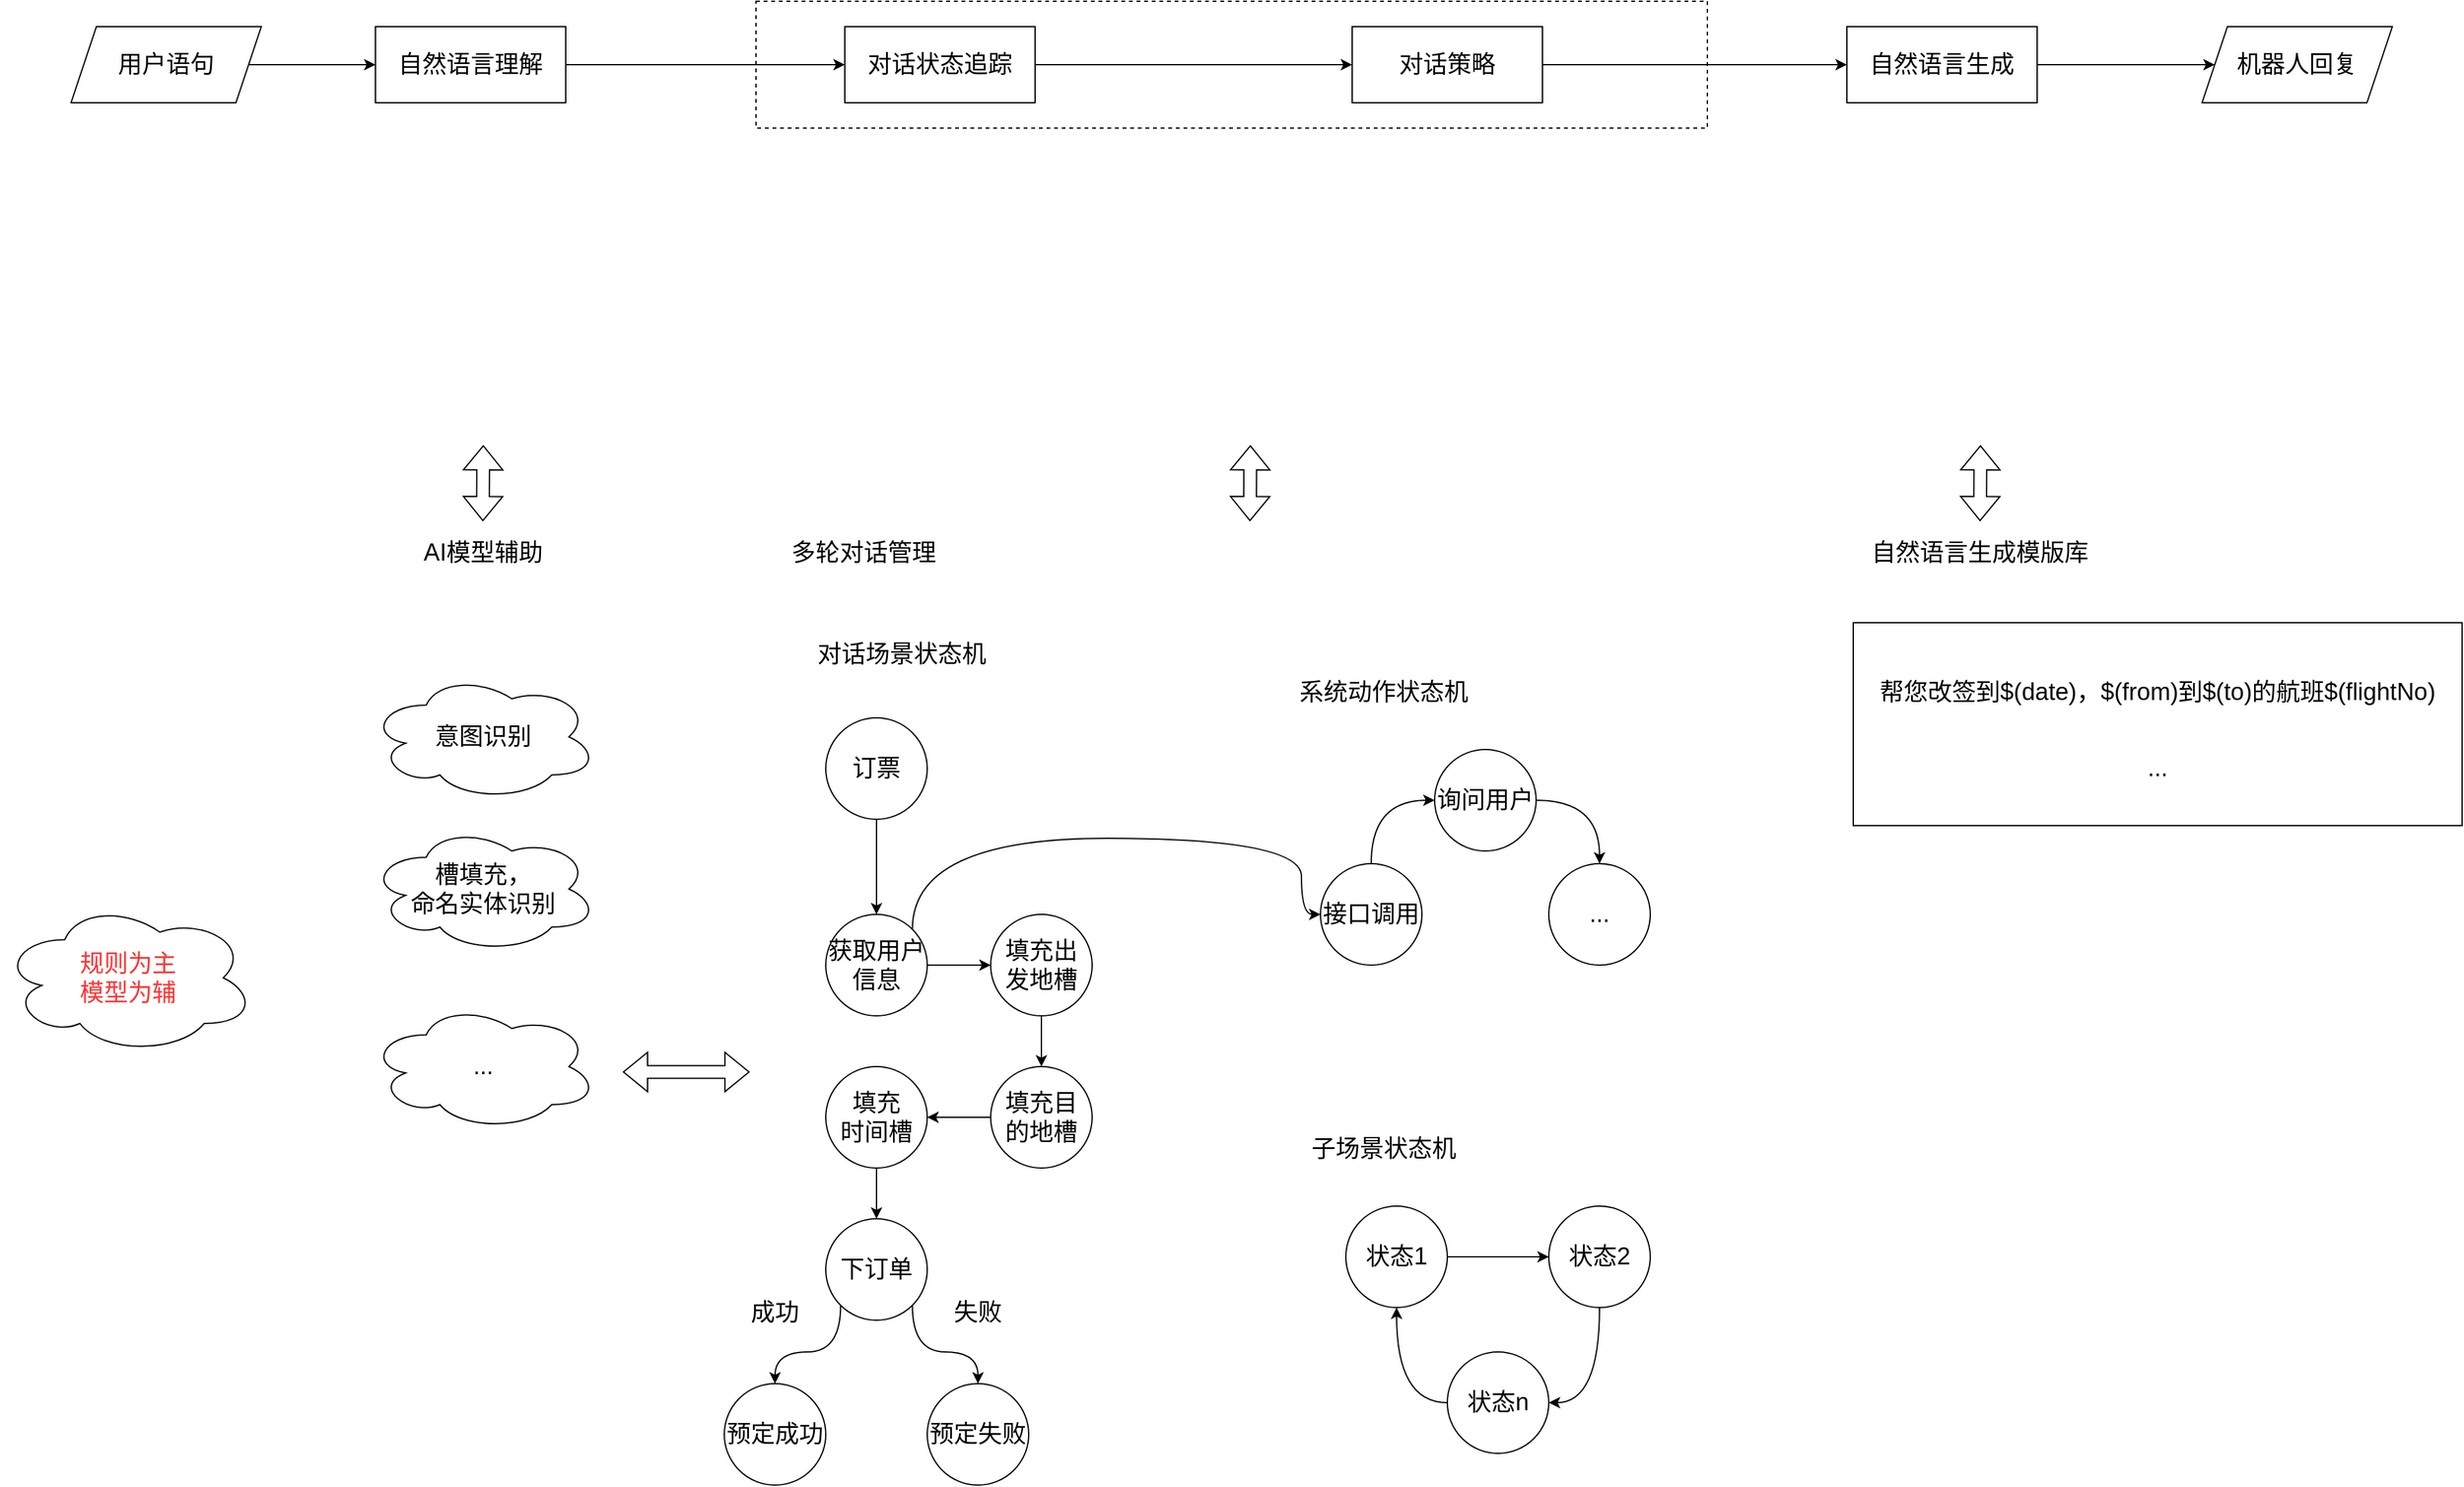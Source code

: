 <mxfile version="16.0.3" type="github">
  <diagram id="rdF5DC8ADCqOEM-56Y4E" name="第 1 页">
    <mxGraphModel dx="2719" dy="1290" grid="1" gridSize="10" guides="1" tooltips="1" connect="1" arrows="1" fold="1" page="1" pageScale="1" pageWidth="827" pageHeight="1169" math="0" shadow="0">
      <root>
        <mxCell id="0" />
        <mxCell id="1" parent="0" />
        <mxCell id="FymUpO2ddn1shdIVuSi2-87" style="edgeStyle=orthogonalEdgeStyle;curved=1;rounded=0;orthogonalLoop=1;jettySize=auto;html=1;exitX=0.5;exitY=1;exitDx=0;exitDy=0;entryX=0.5;entryY=0;entryDx=0;entryDy=0;fontSize=19;fontColor=#000000;" edge="1" parent="1" source="FymUpO2ddn1shdIVuSi2-1" target="FymUpO2ddn1shdIVuSi2-85">
          <mxGeometry relative="1" as="geometry" />
        </mxCell>
        <mxCell id="FymUpO2ddn1shdIVuSi2-1" value="&lt;span style=&quot;font-size: 19px&quot;&gt;订票&lt;/span&gt;" style="ellipse;whiteSpace=wrap;html=1;aspect=fixed;" vertex="1" parent="1">
          <mxGeometry x="565" y="695" width="80" height="80" as="geometry" />
        </mxCell>
        <mxCell id="FymUpO2ddn1shdIVuSi2-7" style="edgeStyle=orthogonalEdgeStyle;curved=1;rounded=0;orthogonalLoop=1;jettySize=auto;html=1;exitX=0.5;exitY=1;exitDx=0;exitDy=0;entryX=0.5;entryY=0;entryDx=0;entryDy=0;fontSize=19;" edge="1" parent="1" source="FymUpO2ddn1shdIVuSi2-3" target="FymUpO2ddn1shdIVuSi2-4">
          <mxGeometry relative="1" as="geometry" />
        </mxCell>
        <mxCell id="FymUpO2ddn1shdIVuSi2-3" value="&lt;span style=&quot;font-size: 19px&quot;&gt;填充出&lt;br&gt;发地槽&lt;/span&gt;" style="ellipse;whiteSpace=wrap;html=1;aspect=fixed;" vertex="1" parent="1">
          <mxGeometry x="695" y="850" width="80" height="80" as="geometry" />
        </mxCell>
        <mxCell id="FymUpO2ddn1shdIVuSi2-8" style="edgeStyle=orthogonalEdgeStyle;curved=1;rounded=0;orthogonalLoop=1;jettySize=auto;html=1;exitX=0;exitY=0.5;exitDx=0;exitDy=0;entryX=1;entryY=0.5;entryDx=0;entryDy=0;fontSize=19;" edge="1" parent="1" source="FymUpO2ddn1shdIVuSi2-4" target="FymUpO2ddn1shdIVuSi2-5">
          <mxGeometry relative="1" as="geometry" />
        </mxCell>
        <mxCell id="FymUpO2ddn1shdIVuSi2-4" value="&lt;span style=&quot;font-size: 19px&quot;&gt;填充目&lt;br&gt;的地槽&lt;/span&gt;" style="ellipse;whiteSpace=wrap;html=1;aspect=fixed;" vertex="1" parent="1">
          <mxGeometry x="695" y="970" width="80" height="80" as="geometry" />
        </mxCell>
        <mxCell id="FymUpO2ddn1shdIVuSi2-86" style="edgeStyle=orthogonalEdgeStyle;curved=1;rounded=0;orthogonalLoop=1;jettySize=auto;html=1;exitX=0.5;exitY=1;exitDx=0;exitDy=0;entryX=0.5;entryY=0;entryDx=0;entryDy=0;fontSize=19;fontColor=#000000;" edge="1" parent="1" source="FymUpO2ddn1shdIVuSi2-5" target="FymUpO2ddn1shdIVuSi2-77">
          <mxGeometry relative="1" as="geometry" />
        </mxCell>
        <mxCell id="FymUpO2ddn1shdIVuSi2-5" value="&lt;span style=&quot;font-size: 19px&quot;&gt;填充&lt;br&gt;时间槽&lt;/span&gt;" style="ellipse;whiteSpace=wrap;html=1;aspect=fixed;" vertex="1" parent="1">
          <mxGeometry x="565" y="970" width="80" height="80" as="geometry" />
        </mxCell>
        <mxCell id="FymUpO2ddn1shdIVuSi2-17" style="edgeStyle=orthogonalEdgeStyle;curved=1;rounded=0;orthogonalLoop=1;jettySize=auto;html=1;exitX=0.5;exitY=0;exitDx=0;exitDy=0;entryX=0;entryY=0.5;entryDx=0;entryDy=0;fontSize=19;" edge="1" parent="1" source="FymUpO2ddn1shdIVuSi2-10" target="FymUpO2ddn1shdIVuSi2-16">
          <mxGeometry relative="1" as="geometry" />
        </mxCell>
        <mxCell id="FymUpO2ddn1shdIVuSi2-10" value="&lt;span style=&quot;font-size: 19px&quot;&gt;接口调用&lt;/span&gt;" style="ellipse;whiteSpace=wrap;html=1;aspect=fixed;" vertex="1" parent="1">
          <mxGeometry x="955" y="810" width="80" height="80" as="geometry" />
        </mxCell>
        <mxCell id="FymUpO2ddn1shdIVuSi2-11" value="&lt;font style=&quot;font-size: 19px&quot;&gt;...&lt;/font&gt;" style="ellipse;whiteSpace=wrap;html=1;aspect=fixed;" vertex="1" parent="1">
          <mxGeometry x="1135" y="810" width="80" height="80" as="geometry" />
        </mxCell>
        <mxCell id="FymUpO2ddn1shdIVuSi2-18" style="edgeStyle=orthogonalEdgeStyle;curved=1;rounded=0;orthogonalLoop=1;jettySize=auto;html=1;exitX=1;exitY=0.5;exitDx=0;exitDy=0;fontSize=19;" edge="1" parent="1" source="FymUpO2ddn1shdIVuSi2-16" target="FymUpO2ddn1shdIVuSi2-11">
          <mxGeometry relative="1" as="geometry" />
        </mxCell>
        <mxCell id="FymUpO2ddn1shdIVuSi2-16" value="&lt;span style=&quot;font-size: 19px&quot;&gt;询问用户&lt;/span&gt;" style="ellipse;whiteSpace=wrap;html=1;aspect=fixed;" vertex="1" parent="1">
          <mxGeometry x="1045" y="720" width="80" height="80" as="geometry" />
        </mxCell>
        <mxCell id="FymUpO2ddn1shdIVuSi2-20" value="系统动作状态机" style="text;html=1;strokeColor=none;fillColor=none;align=center;verticalAlign=middle;whiteSpace=wrap;rounded=0;dashed=1;fontSize=19;" vertex="1" parent="1">
          <mxGeometry x="935" y="660" width="140" height="30" as="geometry" />
        </mxCell>
        <mxCell id="FymUpO2ddn1shdIVuSi2-21" value="对话场景状态机" style="text;html=1;strokeColor=none;fillColor=none;align=center;verticalAlign=middle;whiteSpace=wrap;rounded=0;dashed=1;fontSize=19;" vertex="1" parent="1">
          <mxGeometry x="555" y="630" width="140" height="30" as="geometry" />
        </mxCell>
        <mxCell id="FymUpO2ddn1shdIVuSi2-29" style="edgeStyle=orthogonalEdgeStyle;curved=1;rounded=0;orthogonalLoop=1;jettySize=auto;html=1;exitX=1;exitY=0.5;exitDx=0;exitDy=0;fontSize=19;" edge="1" parent="1" source="FymUpO2ddn1shdIVuSi2-25" target="FymUpO2ddn1shdIVuSi2-27">
          <mxGeometry relative="1" as="geometry" />
        </mxCell>
        <mxCell id="FymUpO2ddn1shdIVuSi2-25" value="&lt;span style=&quot;font-size: 19px&quot;&gt;状态1&lt;/span&gt;" style="ellipse;whiteSpace=wrap;html=1;aspect=fixed;" vertex="1" parent="1">
          <mxGeometry x="975" y="1080" width="80" height="80" as="geometry" />
        </mxCell>
        <mxCell id="FymUpO2ddn1shdIVuSi2-30" style="edgeStyle=orthogonalEdgeStyle;curved=1;rounded=0;orthogonalLoop=1;jettySize=auto;html=1;exitX=0.5;exitY=1;exitDx=0;exitDy=0;entryX=1;entryY=0.5;entryDx=0;entryDy=0;fontSize=19;" edge="1" parent="1" source="FymUpO2ddn1shdIVuSi2-27" target="FymUpO2ddn1shdIVuSi2-28">
          <mxGeometry relative="1" as="geometry" />
        </mxCell>
        <mxCell id="FymUpO2ddn1shdIVuSi2-27" value="&lt;span style=&quot;font-size: 19px&quot;&gt;状态2&lt;/span&gt;" style="ellipse;whiteSpace=wrap;html=1;aspect=fixed;" vertex="1" parent="1">
          <mxGeometry x="1135" y="1080" width="80" height="80" as="geometry" />
        </mxCell>
        <mxCell id="FymUpO2ddn1shdIVuSi2-31" style="edgeStyle=orthogonalEdgeStyle;curved=1;rounded=0;orthogonalLoop=1;jettySize=auto;html=1;exitX=0;exitY=0.5;exitDx=0;exitDy=0;entryX=0.5;entryY=1;entryDx=0;entryDy=0;fontSize=19;" edge="1" parent="1" source="FymUpO2ddn1shdIVuSi2-28" target="FymUpO2ddn1shdIVuSi2-25">
          <mxGeometry relative="1" as="geometry" />
        </mxCell>
        <mxCell id="FymUpO2ddn1shdIVuSi2-28" value="&lt;span style=&quot;font-size: 19px&quot;&gt;状态n&lt;/span&gt;" style="ellipse;whiteSpace=wrap;html=1;aspect=fixed;" vertex="1" parent="1">
          <mxGeometry x="1055" y="1195" width="80" height="80" as="geometry" />
        </mxCell>
        <mxCell id="FymUpO2ddn1shdIVuSi2-35" value="子场景状态机" style="text;html=1;strokeColor=none;fillColor=none;align=center;verticalAlign=middle;whiteSpace=wrap;rounded=0;dashed=1;fontSize=19;" vertex="1" parent="1">
          <mxGeometry x="935" y="1020" width="140" height="30" as="geometry" />
        </mxCell>
        <mxCell id="FymUpO2ddn1shdIVuSi2-36" value="意图识别" style="ellipse;shape=cloud;whiteSpace=wrap;html=1;fontSize=19;fillColor=none;" vertex="1" parent="1">
          <mxGeometry x="205" y="660" width="180" height="100" as="geometry" />
        </mxCell>
        <mxCell id="FymUpO2ddn1shdIVuSi2-39" value="槽填充，&lt;br&gt;命名实体识别" style="ellipse;shape=cloud;whiteSpace=wrap;html=1;fontSize=19;fillColor=none;" vertex="1" parent="1">
          <mxGeometry x="205" y="780" width="180" height="100" as="geometry" />
        </mxCell>
        <mxCell id="FymUpO2ddn1shdIVuSi2-42" value="..." style="ellipse;shape=cloud;whiteSpace=wrap;html=1;fontSize=19;fillColor=none;" vertex="1" parent="1">
          <mxGeometry x="205" y="920" width="180" height="100" as="geometry" />
        </mxCell>
        <mxCell id="FymUpO2ddn1shdIVuSi2-45" value="" style="shape=flexArrow;endArrow=classic;startArrow=classic;html=1;rounded=0;fontSize=19;curved=1;" edge="1" parent="1">
          <mxGeometry width="100" height="100" relative="1" as="geometry">
            <mxPoint x="405" y="974.29" as="sourcePoint" />
            <mxPoint x="505" y="974.29" as="targetPoint" />
          </mxGeometry>
        </mxCell>
        <mxCell id="FymUpO2ddn1shdIVuSi2-46" value="AI模型辅助" style="text;html=1;strokeColor=none;fillColor=none;align=center;verticalAlign=middle;whiteSpace=wrap;rounded=0;dashed=1;fontSize=19;" vertex="1" parent="1">
          <mxGeometry x="225" y="550" width="140" height="30" as="geometry" />
        </mxCell>
        <mxCell id="FymUpO2ddn1shdIVuSi2-48" value="多轮对话管理" style="text;html=1;strokeColor=none;fillColor=none;align=center;verticalAlign=middle;whiteSpace=wrap;rounded=0;dashed=1;fontSize=19;" vertex="1" parent="1">
          <mxGeometry x="525" y="550" width="140" height="30" as="geometry" />
        </mxCell>
        <mxCell id="FymUpO2ddn1shdIVuSi2-52" value="&lt;font color=&quot;#ff3333&quot;&gt;规则为主&lt;br&gt;模型为辅&lt;/font&gt;" style="ellipse;shape=cloud;whiteSpace=wrap;html=1;fontSize=19;fillColor=none;" vertex="1" parent="1">
          <mxGeometry x="-85" y="840" width="200" height="120" as="geometry" />
        </mxCell>
        <mxCell id="FymUpO2ddn1shdIVuSi2-61" style="edgeStyle=orthogonalEdgeStyle;curved=1;rounded=0;orthogonalLoop=1;jettySize=auto;html=1;exitX=1;exitY=0.5;exitDx=0;exitDy=0;entryX=0;entryY=0.5;entryDx=0;entryDy=0;fontSize=19;fontColor=#000000;" edge="1" parent="1" source="FymUpO2ddn1shdIVuSi2-54" target="FymUpO2ddn1shdIVuSi2-56">
          <mxGeometry relative="1" as="geometry" />
        </mxCell>
        <mxCell id="FymUpO2ddn1shdIVuSi2-54" value="&lt;font color=&quot;#000000&quot;&gt;用户语句&lt;/font&gt;" style="shape=parallelogram;perimeter=parallelogramPerimeter;whiteSpace=wrap;html=1;fixedSize=1;fontSize=19;fontColor=#FF3333;fillColor=none;" vertex="1" parent="1">
          <mxGeometry x="-30" y="150" width="150" height="60" as="geometry" />
        </mxCell>
        <mxCell id="FymUpO2ddn1shdIVuSi2-62" style="edgeStyle=orthogonalEdgeStyle;curved=1;rounded=0;orthogonalLoop=1;jettySize=auto;html=1;exitX=1;exitY=0.5;exitDx=0;exitDy=0;entryX=0;entryY=0.5;entryDx=0;entryDy=0;fontSize=19;fontColor=#000000;" edge="1" parent="1" source="FymUpO2ddn1shdIVuSi2-56" target="FymUpO2ddn1shdIVuSi2-57">
          <mxGeometry relative="1" as="geometry" />
        </mxCell>
        <mxCell id="FymUpO2ddn1shdIVuSi2-56" value="自然语言理解" style="rounded=0;whiteSpace=wrap;html=1;fontSize=19;fontColor=#000000;fillColor=none;" vertex="1" parent="1">
          <mxGeometry x="210" y="150" width="150" height="60" as="geometry" />
        </mxCell>
        <mxCell id="FymUpO2ddn1shdIVuSi2-63" style="edgeStyle=orthogonalEdgeStyle;curved=1;rounded=0;orthogonalLoop=1;jettySize=auto;html=1;exitX=1;exitY=0.5;exitDx=0;exitDy=0;entryX=0;entryY=0.5;entryDx=0;entryDy=0;fontSize=19;fontColor=#000000;" edge="1" parent="1" source="FymUpO2ddn1shdIVuSi2-57" target="FymUpO2ddn1shdIVuSi2-58">
          <mxGeometry relative="1" as="geometry" />
        </mxCell>
        <mxCell id="FymUpO2ddn1shdIVuSi2-57" value="对话状态追踪" style="rounded=0;whiteSpace=wrap;html=1;fontSize=19;fontColor=#000000;fillColor=none;" vertex="1" parent="1">
          <mxGeometry x="580" y="150" width="150" height="60" as="geometry" />
        </mxCell>
        <mxCell id="FymUpO2ddn1shdIVuSi2-64" style="edgeStyle=orthogonalEdgeStyle;curved=1;rounded=0;orthogonalLoop=1;jettySize=auto;html=1;exitX=1;exitY=0.5;exitDx=0;exitDy=0;entryX=0;entryY=0.5;entryDx=0;entryDy=0;fontSize=19;fontColor=#000000;" edge="1" parent="1" source="FymUpO2ddn1shdIVuSi2-58" target="FymUpO2ddn1shdIVuSi2-59">
          <mxGeometry relative="1" as="geometry" />
        </mxCell>
        <mxCell id="FymUpO2ddn1shdIVuSi2-58" value="对话策略" style="rounded=0;whiteSpace=wrap;html=1;fontSize=19;fontColor=#000000;fillColor=none;" vertex="1" parent="1">
          <mxGeometry x="980" y="150" width="150" height="60" as="geometry" />
        </mxCell>
        <mxCell id="FymUpO2ddn1shdIVuSi2-65" style="edgeStyle=orthogonalEdgeStyle;curved=1;rounded=0;orthogonalLoop=1;jettySize=auto;html=1;exitX=1;exitY=0.5;exitDx=0;exitDy=0;entryX=0;entryY=0.5;entryDx=0;entryDy=0;fontSize=19;fontColor=#000000;" edge="1" parent="1" source="FymUpO2ddn1shdIVuSi2-59" target="FymUpO2ddn1shdIVuSi2-60">
          <mxGeometry relative="1" as="geometry" />
        </mxCell>
        <mxCell id="FymUpO2ddn1shdIVuSi2-59" value="自然语言生成" style="rounded=0;whiteSpace=wrap;html=1;fontSize=19;fontColor=#000000;fillColor=none;" vertex="1" parent="1">
          <mxGeometry x="1370" y="150" width="150" height="60" as="geometry" />
        </mxCell>
        <mxCell id="FymUpO2ddn1shdIVuSi2-60" value="&lt;font color=&quot;#000000&quot;&gt;&lt;span&gt;机器人回复&lt;/span&gt;&lt;/font&gt;" style="shape=parallelogram;perimeter=parallelogramPerimeter;whiteSpace=wrap;html=1;fixedSize=1;fontSize=19;fontColor=#FF3333;fillColor=none;" vertex="1" parent="1">
          <mxGeometry x="1650" y="150" width="150" height="60" as="geometry" />
        </mxCell>
        <mxCell id="FymUpO2ddn1shdIVuSi2-67" value="" style="shape=flexArrow;endArrow=classic;startArrow=classic;html=1;rounded=0;fontSize=19;fontColor=#000000;curved=1;" edge="1" parent="1">
          <mxGeometry width="100" height="100" relative="1" as="geometry">
            <mxPoint x="294.67" y="540" as="sourcePoint" />
            <mxPoint x="295" y="480" as="targetPoint" />
          </mxGeometry>
        </mxCell>
        <mxCell id="FymUpO2ddn1shdIVuSi2-68" value="" style="rounded=0;whiteSpace=wrap;html=1;fontSize=19;fontColor=#000000;fillColor=none;dashed=1;" vertex="1" parent="1">
          <mxGeometry x="510" y="130" width="750" height="100" as="geometry" />
        </mxCell>
        <mxCell id="FymUpO2ddn1shdIVuSi2-70" value="" style="shape=flexArrow;endArrow=classic;startArrow=classic;html=1;rounded=0;fontSize=19;fontColor=#000000;curved=1;" edge="1" parent="1">
          <mxGeometry width="100" height="100" relative="1" as="geometry">
            <mxPoint x="899.41" y="540" as="sourcePoint" />
            <mxPoint x="899.74" y="480" as="targetPoint" />
          </mxGeometry>
        </mxCell>
        <mxCell id="FymUpO2ddn1shdIVuSi2-71" value="帮您改签到$(date)，$(from)到$(to)的航班$(flightNo)" style="text;html=1;strokeColor=none;fillColor=none;align=center;verticalAlign=middle;whiteSpace=wrap;rounded=0;dashed=1;fontSize=19;fontColor=#000000;" vertex="1" parent="1">
          <mxGeometry x="1385" y="660" width="460" height="30" as="geometry" />
        </mxCell>
        <mxCell id="FymUpO2ddn1shdIVuSi2-73" value="..." style="text;html=1;strokeColor=none;fillColor=none;align=center;verticalAlign=middle;whiteSpace=wrap;rounded=0;dashed=1;fontSize=19;fontColor=#000000;" vertex="1" parent="1">
          <mxGeometry x="1385" y="720" width="460" height="30" as="geometry" />
        </mxCell>
        <mxCell id="FymUpO2ddn1shdIVuSi2-74" value="" style="rounded=0;whiteSpace=wrap;html=1;fontSize=19;fillColor=none;" vertex="1" parent="1">
          <mxGeometry x="1375" y="620" width="480" height="160" as="geometry" />
        </mxCell>
        <mxCell id="FymUpO2ddn1shdIVuSi2-75" value="自然语言生成模版库" style="text;html=1;strokeColor=none;fillColor=none;align=center;verticalAlign=middle;whiteSpace=wrap;rounded=0;dashed=1;fontSize=19;" vertex="1" parent="1">
          <mxGeometry x="1375" y="550" width="200" height="30" as="geometry" />
        </mxCell>
        <mxCell id="FymUpO2ddn1shdIVuSi2-76" value="" style="shape=flexArrow;endArrow=classic;startArrow=classic;html=1;rounded=0;fontSize=19;fontColor=#000000;curved=1;" edge="1" parent="1">
          <mxGeometry width="100" height="100" relative="1" as="geometry">
            <mxPoint x="1475" y="540" as="sourcePoint" />
            <mxPoint x="1475.33" y="480" as="targetPoint" />
          </mxGeometry>
        </mxCell>
        <mxCell id="FymUpO2ddn1shdIVuSi2-81" style="edgeStyle=orthogonalEdgeStyle;curved=1;rounded=0;orthogonalLoop=1;jettySize=auto;html=1;exitX=0;exitY=1;exitDx=0;exitDy=0;entryX=0.5;entryY=0;entryDx=0;entryDy=0;fontSize=19;fontColor=#000000;" edge="1" parent="1" source="FymUpO2ddn1shdIVuSi2-77" target="FymUpO2ddn1shdIVuSi2-78">
          <mxGeometry relative="1" as="geometry" />
        </mxCell>
        <mxCell id="FymUpO2ddn1shdIVuSi2-82" style="edgeStyle=orthogonalEdgeStyle;curved=1;rounded=0;orthogonalLoop=1;jettySize=auto;html=1;exitX=1;exitY=1;exitDx=0;exitDy=0;entryX=0.5;entryY=0;entryDx=0;entryDy=0;fontSize=19;fontColor=#000000;" edge="1" parent="1" source="FymUpO2ddn1shdIVuSi2-77" target="FymUpO2ddn1shdIVuSi2-79">
          <mxGeometry relative="1" as="geometry" />
        </mxCell>
        <mxCell id="FymUpO2ddn1shdIVuSi2-77" value="&lt;span style=&quot;font-size: 19px&quot;&gt;下订单&lt;/span&gt;" style="ellipse;whiteSpace=wrap;html=1;aspect=fixed;" vertex="1" parent="1">
          <mxGeometry x="565" y="1090" width="80" height="80" as="geometry" />
        </mxCell>
        <mxCell id="FymUpO2ddn1shdIVuSi2-78" value="&lt;span style=&quot;font-size: 19px&quot;&gt;预定成功&lt;/span&gt;" style="ellipse;whiteSpace=wrap;html=1;aspect=fixed;" vertex="1" parent="1">
          <mxGeometry x="485" y="1220" width="80" height="80" as="geometry" />
        </mxCell>
        <mxCell id="FymUpO2ddn1shdIVuSi2-79" value="&lt;span style=&quot;font-size: 19px&quot;&gt;预定失败&lt;/span&gt;" style="ellipse;whiteSpace=wrap;html=1;aspect=fixed;" vertex="1" parent="1">
          <mxGeometry x="645" y="1220" width="80" height="80" as="geometry" />
        </mxCell>
        <mxCell id="FymUpO2ddn1shdIVuSi2-83" value="成功" style="text;html=1;strokeColor=none;fillColor=none;align=center;verticalAlign=middle;whiteSpace=wrap;rounded=0;dashed=1;fontSize=19;fontColor=#000000;" vertex="1" parent="1">
          <mxGeometry x="495" y="1149" width="60" height="30" as="geometry" />
        </mxCell>
        <mxCell id="FymUpO2ddn1shdIVuSi2-84" value="失败" style="text;html=1;strokeColor=none;fillColor=none;align=center;verticalAlign=middle;whiteSpace=wrap;rounded=0;dashed=1;fontSize=19;fontColor=#000000;" vertex="1" parent="1">
          <mxGeometry x="655" y="1149" width="60" height="30" as="geometry" />
        </mxCell>
        <mxCell id="FymUpO2ddn1shdIVuSi2-88" style="edgeStyle=orthogonalEdgeStyle;curved=1;rounded=0;orthogonalLoop=1;jettySize=auto;html=1;exitX=1;exitY=0.5;exitDx=0;exitDy=0;entryX=0;entryY=0.5;entryDx=0;entryDy=0;fontSize=19;fontColor=#000000;" edge="1" parent="1" source="FymUpO2ddn1shdIVuSi2-85" target="FymUpO2ddn1shdIVuSi2-3">
          <mxGeometry relative="1" as="geometry" />
        </mxCell>
        <mxCell id="FymUpO2ddn1shdIVuSi2-89" style="edgeStyle=orthogonalEdgeStyle;curved=1;rounded=0;orthogonalLoop=1;jettySize=auto;html=1;exitX=1;exitY=0;exitDx=0;exitDy=0;entryX=0;entryY=0.5;entryDx=0;entryDy=0;fontSize=19;fontColor=#000000;" edge="1" parent="1" source="FymUpO2ddn1shdIVuSi2-85" target="FymUpO2ddn1shdIVuSi2-10">
          <mxGeometry relative="1" as="geometry">
            <Array as="points">
              <mxPoint x="633" y="790" />
              <mxPoint x="940" y="790" />
              <mxPoint x="940" y="850" />
            </Array>
          </mxGeometry>
        </mxCell>
        <mxCell id="FymUpO2ddn1shdIVuSi2-85" value="&lt;span style=&quot;font-size: 19px&quot;&gt;获取用户信息&lt;/span&gt;" style="ellipse;whiteSpace=wrap;html=1;aspect=fixed;" vertex="1" parent="1">
          <mxGeometry x="565" y="850" width="80" height="80" as="geometry" />
        </mxCell>
      </root>
    </mxGraphModel>
  </diagram>
</mxfile>

